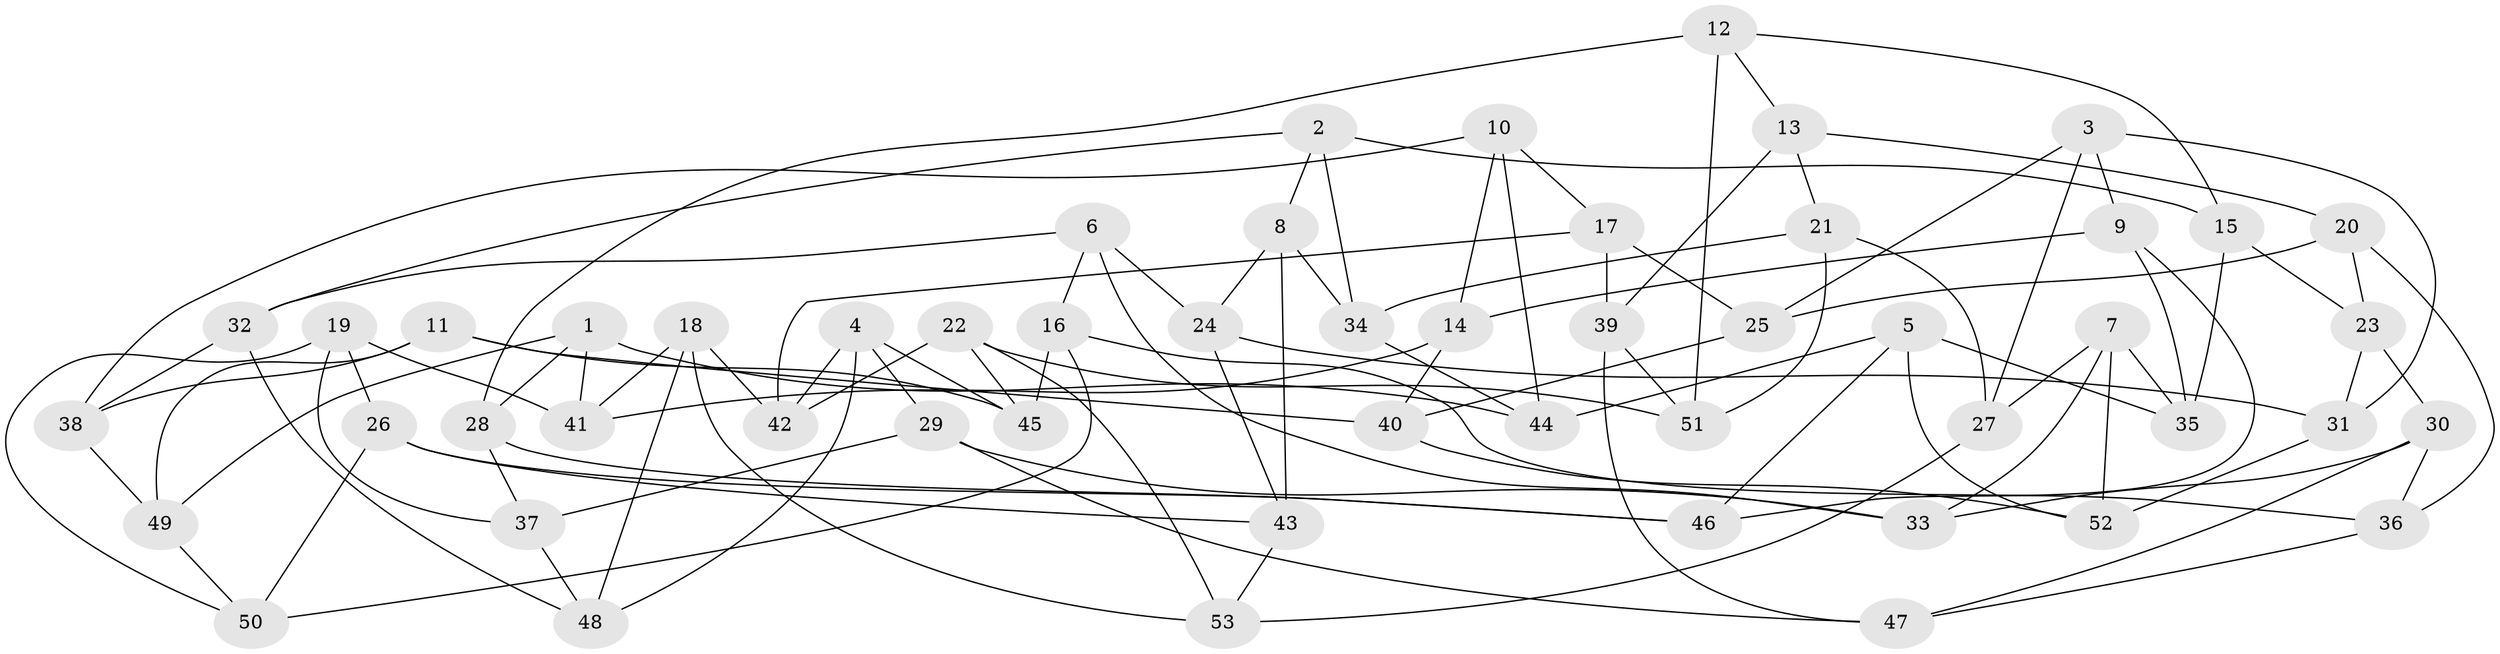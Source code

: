 // coarse degree distribution, {6: 0.5862068965517241, 5: 0.20689655172413793, 4: 0.20689655172413793}
// Generated by graph-tools (version 1.1) at 2025/24/03/03/25 07:24:27]
// undirected, 53 vertices, 106 edges
graph export_dot {
graph [start="1"]
  node [color=gray90,style=filled];
  1;
  2;
  3;
  4;
  5;
  6;
  7;
  8;
  9;
  10;
  11;
  12;
  13;
  14;
  15;
  16;
  17;
  18;
  19;
  20;
  21;
  22;
  23;
  24;
  25;
  26;
  27;
  28;
  29;
  30;
  31;
  32;
  33;
  34;
  35;
  36;
  37;
  38;
  39;
  40;
  41;
  42;
  43;
  44;
  45;
  46;
  47;
  48;
  49;
  50;
  51;
  52;
  53;
  1 -- 49;
  1 -- 44;
  1 -- 28;
  1 -- 41;
  2 -- 8;
  2 -- 34;
  2 -- 32;
  2 -- 15;
  3 -- 9;
  3 -- 25;
  3 -- 27;
  3 -- 31;
  4 -- 48;
  4 -- 42;
  4 -- 45;
  4 -- 29;
  5 -- 52;
  5 -- 44;
  5 -- 46;
  5 -- 35;
  6 -- 24;
  6 -- 33;
  6 -- 32;
  6 -- 16;
  7 -- 33;
  7 -- 27;
  7 -- 52;
  7 -- 35;
  8 -- 43;
  8 -- 34;
  8 -- 24;
  9 -- 46;
  9 -- 35;
  9 -- 14;
  10 -- 38;
  10 -- 14;
  10 -- 44;
  10 -- 17;
  11 -- 45;
  11 -- 49;
  11 -- 40;
  11 -- 38;
  12 -- 51;
  12 -- 28;
  12 -- 15;
  12 -- 13;
  13 -- 20;
  13 -- 39;
  13 -- 21;
  14 -- 40;
  14 -- 41;
  15 -- 35;
  15 -- 23;
  16 -- 50;
  16 -- 45;
  16 -- 36;
  17 -- 39;
  17 -- 25;
  17 -- 42;
  18 -- 42;
  18 -- 41;
  18 -- 53;
  18 -- 48;
  19 -- 50;
  19 -- 41;
  19 -- 26;
  19 -- 37;
  20 -- 25;
  20 -- 36;
  20 -- 23;
  21 -- 27;
  21 -- 51;
  21 -- 34;
  22 -- 53;
  22 -- 42;
  22 -- 45;
  22 -- 51;
  23 -- 31;
  23 -- 30;
  24 -- 43;
  24 -- 31;
  25 -- 40;
  26 -- 46;
  26 -- 50;
  26 -- 43;
  27 -- 53;
  28 -- 37;
  28 -- 46;
  29 -- 33;
  29 -- 37;
  29 -- 47;
  30 -- 36;
  30 -- 33;
  30 -- 47;
  31 -- 52;
  32 -- 48;
  32 -- 38;
  34 -- 44;
  36 -- 47;
  37 -- 48;
  38 -- 49;
  39 -- 47;
  39 -- 51;
  40 -- 52;
  43 -- 53;
  49 -- 50;
}
